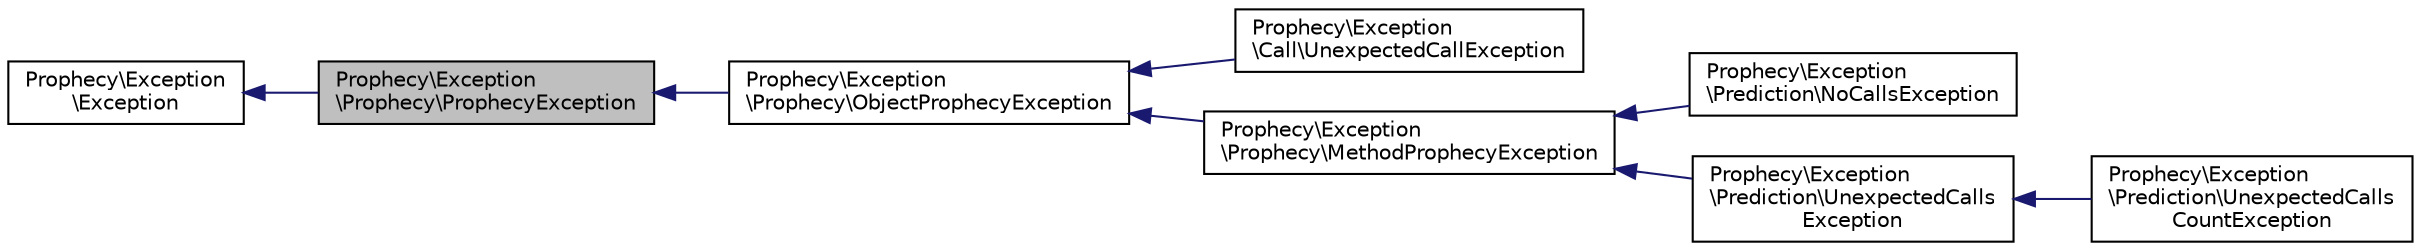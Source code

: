 digraph "Prophecy\Exception\Prophecy\ProphecyException"
{
  edge [fontname="Helvetica",fontsize="10",labelfontname="Helvetica",labelfontsize="10"];
  node [fontname="Helvetica",fontsize="10",shape=record];
  rankdir="LR";
  Node0 [label="Prophecy\\Exception\l\\Prophecy\\ProphecyException",height=0.2,width=0.4,color="black", fillcolor="grey75", style="filled", fontcolor="black"];
  Node1 -> Node0 [dir="back",color="midnightblue",fontsize="10",style="solid",fontname="Helvetica"];
  Node1 [label="Prophecy\\Exception\l\\Exception",height=0.2,width=0.4,color="black", fillcolor="white", style="filled",URL="$interfaceProphecy_1_1Exception_1_1Exception.html"];
  Node0 -> Node2 [dir="back",color="midnightblue",fontsize="10",style="solid",fontname="Helvetica"];
  Node2 [label="Prophecy\\Exception\l\\Prophecy\\ObjectProphecyException",height=0.2,width=0.4,color="black", fillcolor="white", style="filled",URL="$classProphecy_1_1Exception_1_1Prophecy_1_1ObjectProphecyException.html"];
  Node2 -> Node3 [dir="back",color="midnightblue",fontsize="10",style="solid",fontname="Helvetica"];
  Node3 [label="Prophecy\\Exception\l\\Call\\UnexpectedCallException",height=0.2,width=0.4,color="black", fillcolor="white", style="filled",URL="$classProphecy_1_1Exception_1_1Call_1_1UnexpectedCallException.html"];
  Node2 -> Node4 [dir="back",color="midnightblue",fontsize="10",style="solid",fontname="Helvetica"];
  Node4 [label="Prophecy\\Exception\l\\Prophecy\\MethodProphecyException",height=0.2,width=0.4,color="black", fillcolor="white", style="filled",URL="$classProphecy_1_1Exception_1_1Prophecy_1_1MethodProphecyException.html"];
  Node4 -> Node5 [dir="back",color="midnightblue",fontsize="10",style="solid",fontname="Helvetica"];
  Node5 [label="Prophecy\\Exception\l\\Prediction\\NoCallsException",height=0.2,width=0.4,color="black", fillcolor="white", style="filled",URL="$classProphecy_1_1Exception_1_1Prediction_1_1NoCallsException.html"];
  Node4 -> Node6 [dir="back",color="midnightblue",fontsize="10",style="solid",fontname="Helvetica"];
  Node6 [label="Prophecy\\Exception\l\\Prediction\\UnexpectedCalls\lException",height=0.2,width=0.4,color="black", fillcolor="white", style="filled",URL="$classProphecy_1_1Exception_1_1Prediction_1_1UnexpectedCallsException.html"];
  Node6 -> Node7 [dir="back",color="midnightblue",fontsize="10",style="solid",fontname="Helvetica"];
  Node7 [label="Prophecy\\Exception\l\\Prediction\\UnexpectedCalls\lCountException",height=0.2,width=0.4,color="black", fillcolor="white", style="filled",URL="$classProphecy_1_1Exception_1_1Prediction_1_1UnexpectedCallsCountException.html"];
}
